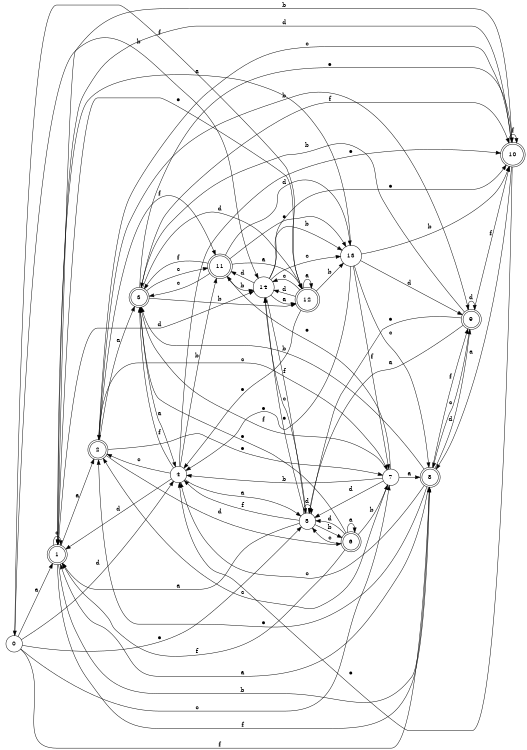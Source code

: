 digraph n12_6 {
__start0 [label="" shape="none"];

rankdir=LR;
size="8,5";

s0 [style="filled", color="black", fillcolor="white" shape="circle", label="0"];
s1 [style="rounded,filled", color="black", fillcolor="white" shape="doublecircle", label="1"];
s2 [style="rounded,filled", color="black", fillcolor="white" shape="doublecircle", label="2"];
s3 [style="rounded,filled", color="black", fillcolor="white" shape="doublecircle", label="3"];
s4 [style="filled", color="black", fillcolor="white" shape="circle", label="4"];
s5 [style="filled", color="black", fillcolor="white" shape="circle", label="5"];
s6 [style="rounded,filled", color="black", fillcolor="white" shape="doublecircle", label="6"];
s7 [style="filled", color="black", fillcolor="white" shape="circle", label="7"];
s8 [style="rounded,filled", color="black", fillcolor="white" shape="doublecircle", label="8"];
s9 [style="rounded,filled", color="black", fillcolor="white" shape="doublecircle", label="9"];
s10 [style="rounded,filled", color="black", fillcolor="white" shape="doublecircle", label="10"];
s11 [style="rounded,filled", color="black", fillcolor="white" shape="doublecircle", label="11"];
s12 [style="rounded,filled", color="black", fillcolor="white" shape="doublecircle", label="12"];
s13 [style="filled", color="black", fillcolor="white" shape="circle", label="13"];
s14 [style="filled", color="black", fillcolor="white" shape="circle", label="14"];
s0 -> s1 [label="a"];
s0 -> s14 [label="b"];
s0 -> s7 [label="c"];
s0 -> s4 [label="d"];
s0 -> s5 [label="e"];
s0 -> s8 [label="f"];
s1 -> s2 [label="a"];
s1 -> s8 [label="b"];
s1 -> s1 [label="c"];
s1 -> s14 [label="d"];
s1 -> s12 [label="e"];
s1 -> s8 [label="f"];
s2 -> s3 [label="a"];
s2 -> s9 [label="b"];
s2 -> s7 [label="c"];
s2 -> s6 [label="d"];
s2 -> s7 [label="e"];
s2 -> s11 [label="f"];
s3 -> s4 [label="a"];
s3 -> s12 [label="b"];
s3 -> s11 [label="c"];
s3 -> s12 [label="d"];
s3 -> s10 [label="e"];
s3 -> s10 [label="f"];
s4 -> s5 [label="a"];
s4 -> s11 [label="b"];
s4 -> s2 [label="c"];
s4 -> s1 [label="d"];
s4 -> s10 [label="e"];
s4 -> s3 [label="f"];
s5 -> s1 [label="a"];
s5 -> s6 [label="b"];
s5 -> s14 [label="c"];
s5 -> s5 [label="d"];
s5 -> s14 [label="e"];
s5 -> s4 [label="f"];
s6 -> s6 [label="a"];
s6 -> s7 [label="b"];
s6 -> s5 [label="c"];
s6 -> s5 [label="d"];
s6 -> s3 [label="e"];
s6 -> s1 [label="f"];
s7 -> s8 [label="a"];
s7 -> s4 [label="b"];
s7 -> s2 [label="c"];
s7 -> s5 [label="d"];
s7 -> s11 [label="e"];
s7 -> s3 [label="f"];
s8 -> s1 [label="a"];
s8 -> s3 [label="b"];
s8 -> s4 [label="c"];
s8 -> s9 [label="d"];
s8 -> s2 [label="e"];
s8 -> s9 [label="f"];
s9 -> s5 [label="a"];
s9 -> s3 [label="b"];
s9 -> s8 [label="c"];
s9 -> s9 [label="d"];
s9 -> s5 [label="e"];
s9 -> s10 [label="f"];
s10 -> s8 [label="a"];
s10 -> s1 [label="b"];
s10 -> s2 [label="c"];
s10 -> s1 [label="d"];
s10 -> s4 [label="e"];
s10 -> s10 [label="f"];
s11 -> s12 [label="a"];
s11 -> s14 [label="b"];
s11 -> s3 [label="c"];
s11 -> s13 [label="d"];
s11 -> s13 [label="e"];
s11 -> s3 [label="f"];
s12 -> s12 [label="a"];
s12 -> s13 [label="b"];
s12 -> s14 [label="c"];
s12 -> s14 [label="d"];
s12 -> s4 [label="e"];
s12 -> s0 [label="f"];
s13 -> s1 [label="a"];
s13 -> s10 [label="b"];
s13 -> s8 [label="c"];
s13 -> s9 [label="d"];
s13 -> s4 [label="e"];
s13 -> s7 [label="f"];
s14 -> s12 [label="a"];
s14 -> s13 [label="b"];
s14 -> s13 [label="c"];
s14 -> s11 [label="d"];
s14 -> s10 [label="e"];
s14 -> s5 [label="f"];

}
